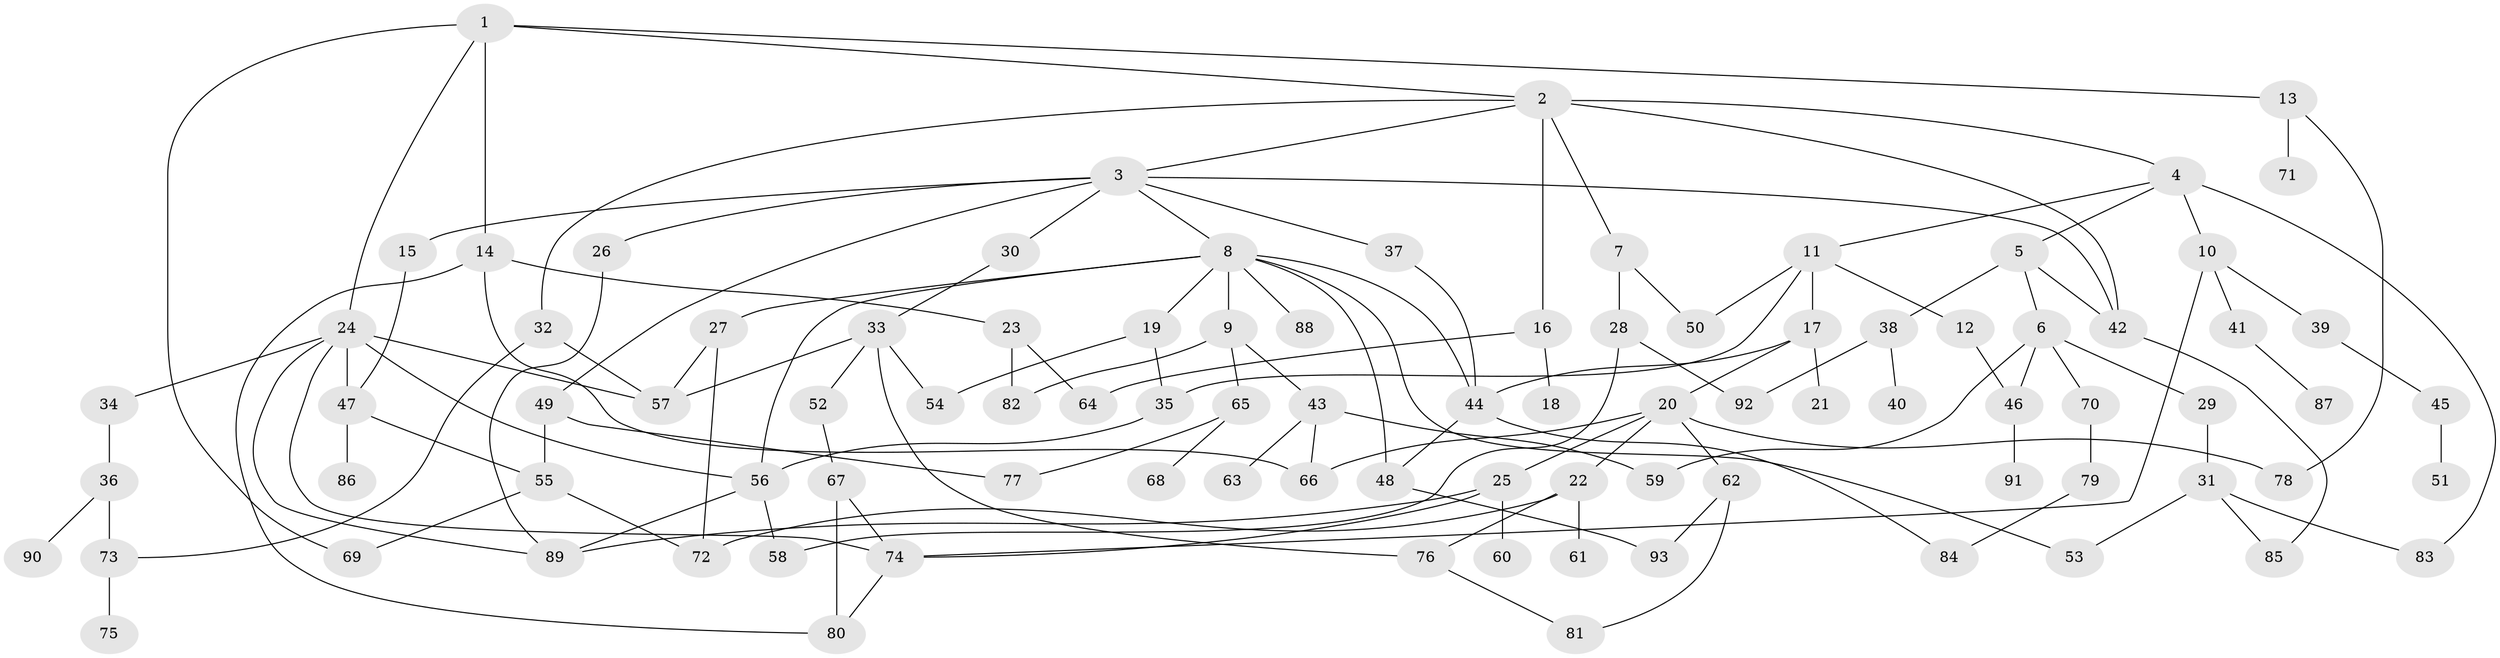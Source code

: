// coarse degree distribution, {5: 0.11666666666666667, 8: 0.05, 7: 0.05, 10: 0.016666666666666666, 6: 0.03333333333333333, 2: 0.36666666666666664, 4: 0.1, 1: 0.16666666666666666, 3: 0.08333333333333333, 9: 0.016666666666666666}
// Generated by graph-tools (version 1.1) at 2025/23/03/03/25 07:23:31]
// undirected, 93 vertices, 136 edges
graph export_dot {
graph [start="1"]
  node [color=gray90,style=filled];
  1;
  2;
  3;
  4;
  5;
  6;
  7;
  8;
  9;
  10;
  11;
  12;
  13;
  14;
  15;
  16;
  17;
  18;
  19;
  20;
  21;
  22;
  23;
  24;
  25;
  26;
  27;
  28;
  29;
  30;
  31;
  32;
  33;
  34;
  35;
  36;
  37;
  38;
  39;
  40;
  41;
  42;
  43;
  44;
  45;
  46;
  47;
  48;
  49;
  50;
  51;
  52;
  53;
  54;
  55;
  56;
  57;
  58;
  59;
  60;
  61;
  62;
  63;
  64;
  65;
  66;
  67;
  68;
  69;
  70;
  71;
  72;
  73;
  74;
  75;
  76;
  77;
  78;
  79;
  80;
  81;
  82;
  83;
  84;
  85;
  86;
  87;
  88;
  89;
  90;
  91;
  92;
  93;
  1 -- 2;
  1 -- 13;
  1 -- 14;
  1 -- 24;
  1 -- 69;
  2 -- 3;
  2 -- 4;
  2 -- 7;
  2 -- 16;
  2 -- 32;
  2 -- 42;
  3 -- 8;
  3 -- 15;
  3 -- 26;
  3 -- 30;
  3 -- 37;
  3 -- 42;
  3 -- 49;
  4 -- 5;
  4 -- 10;
  4 -- 11;
  4 -- 83;
  5 -- 6;
  5 -- 38;
  5 -- 42;
  6 -- 29;
  6 -- 70;
  6 -- 59;
  6 -- 46;
  7 -- 28;
  7 -- 50;
  8 -- 9;
  8 -- 19;
  8 -- 27;
  8 -- 44;
  8 -- 88;
  8 -- 48;
  8 -- 53;
  8 -- 56;
  9 -- 43;
  9 -- 65;
  9 -- 82;
  10 -- 39;
  10 -- 41;
  10 -- 74;
  11 -- 12;
  11 -- 17;
  11 -- 50;
  11 -- 35;
  12 -- 46;
  13 -- 71;
  13 -- 78;
  14 -- 23;
  14 -- 80;
  14 -- 66;
  15 -- 47;
  16 -- 18;
  16 -- 64;
  17 -- 20;
  17 -- 21;
  17 -- 44;
  19 -- 35;
  19 -- 54;
  20 -- 22;
  20 -- 25;
  20 -- 62;
  20 -- 78;
  20 -- 66;
  22 -- 61;
  22 -- 76;
  22 -- 72;
  23 -- 82;
  23 -- 64;
  24 -- 34;
  24 -- 56;
  24 -- 89;
  24 -- 74;
  24 -- 57;
  24 -- 47;
  25 -- 60;
  25 -- 74;
  25 -- 89;
  26 -- 89;
  27 -- 57;
  27 -- 72;
  28 -- 58;
  28 -- 92;
  29 -- 31;
  30 -- 33;
  31 -- 53;
  31 -- 83;
  31 -- 85;
  32 -- 73;
  32 -- 57;
  33 -- 52;
  33 -- 76;
  33 -- 57;
  33 -- 54;
  34 -- 36;
  35 -- 56;
  36 -- 90;
  36 -- 73;
  37 -- 44;
  38 -- 40;
  38 -- 92;
  39 -- 45;
  41 -- 87;
  42 -- 85;
  43 -- 59;
  43 -- 63;
  43 -- 66;
  44 -- 48;
  44 -- 84;
  45 -- 51;
  46 -- 91;
  47 -- 86;
  47 -- 55;
  48 -- 93;
  49 -- 55;
  49 -- 77;
  52 -- 67;
  55 -- 69;
  55 -- 72;
  56 -- 89;
  56 -- 58;
  62 -- 81;
  62 -- 93;
  65 -- 68;
  65 -- 77;
  67 -- 80;
  67 -- 74;
  70 -- 79;
  73 -- 75;
  74 -- 80;
  76 -- 81;
  79 -- 84;
}
